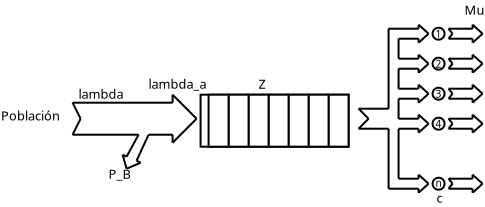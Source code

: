<?xml version="1.0" encoding="UTF-8"?>
<dia:diagram xmlns:dia="http://www.lysator.liu.se/~alla/dia/">
  <dia:layer name="Background" visible="true" active="true">
    <dia:object type="Geometric - Octogon" version="1" id="O0">
      <dia:attribute name="obj_pos">
        <dia:point val="2,-20"/>
      </dia:attribute>
      <dia:attribute name="obj_bb">
        <dia:rectangle val="1.95,-20.05;6.05,-15.95"/>
      </dia:attribute>
      <dia:attribute name="meta">
        <dia:composite type="dict"/>
      </dia:attribute>
      <dia:attribute name="elem_corner">
        <dia:point val="2,-20"/>
      </dia:attribute>
      <dia:attribute name="elem_width">
        <dia:real val="4"/>
      </dia:attribute>
      <dia:attribute name="elem_height">
        <dia:real val="4"/>
      </dia:attribute>
      <dia:attribute name="line_width">
        <dia:real val="0.1"/>
      </dia:attribute>
      <dia:attribute name="line_colour">
        <dia:color val="#000000"/>
      </dia:attribute>
      <dia:attribute name="fill_colour">
        <dia:color val="#ffffff"/>
      </dia:attribute>
      <dia:attribute name="show_background">
        <dia:boolean val="true"/>
      </dia:attribute>
      <dia:attribute name="line_style">
        <dia:enum val="0"/>
        <dia:real val="1"/>
      </dia:attribute>
      <dia:attribute name="flip_horizontal">
        <dia:boolean val="false"/>
      </dia:attribute>
      <dia:attribute name="flip_vertical">
        <dia:boolean val="false"/>
      </dia:attribute>
      <dia:attribute name="subscale">
        <dia:real val="1"/>
      </dia:attribute>
    </dia:object>
    <dia:object type="Standard - Text" version="1" id="O1">
      <dia:attribute name="obj_pos">
        <dia:point val="4.095,-17.905"/>
      </dia:attribute>
      <dia:attribute name="obj_bb">
        <dia:rectangle val="2.565,-18.5;5.625,-17.755"/>
      </dia:attribute>
      <dia:attribute name="text">
        <dia:composite type="text">
          <dia:attribute name="string">
            <dia:string>#Población#</dia:string>
          </dia:attribute>
          <dia:attribute name="font">
            <dia:font family="sans" style="0" name="Helvetica"/>
          </dia:attribute>
          <dia:attribute name="height">
            <dia:real val="0.8"/>
          </dia:attribute>
          <dia:attribute name="pos">
            <dia:point val="4.095,-17.905"/>
          </dia:attribute>
          <dia:attribute name="color">
            <dia:color val="#000000"/>
          </dia:attribute>
          <dia:attribute name="alignment">
            <dia:enum val="1"/>
          </dia:attribute>
        </dia:composite>
      </dia:attribute>
      <dia:attribute name="valign">
        <dia:enum val="3"/>
      </dia:attribute>
      <dia:connections>
        <dia:connection handle="0" to="O0" connection="15"/>
      </dia:connections>
    </dia:object>
    <dia:object type="Standard - Box" version="0" id="O2">
      <dia:attribute name="obj_pos">
        <dia:point val="12.6,-19.2"/>
      </dia:attribute>
      <dia:attribute name="obj_bb">
        <dia:rectangle val="12.55,-19.25;20.05,-16.55"/>
      </dia:attribute>
      <dia:attribute name="elem_corner">
        <dia:point val="12.6,-19.2"/>
      </dia:attribute>
      <dia:attribute name="elem_width">
        <dia:real val="7.4"/>
      </dia:attribute>
      <dia:attribute name="elem_height">
        <dia:real val="2.6"/>
      </dia:attribute>
      <dia:attribute name="show_background">
        <dia:boolean val="true"/>
      </dia:attribute>
    </dia:object>
    <dia:object type="Standard - Box" version="0" id="O3">
      <dia:attribute name="obj_pos">
        <dia:point val="19,-19.2"/>
      </dia:attribute>
      <dia:attribute name="obj_bb">
        <dia:rectangle val="18.95,-19.25;20.05,-16.55"/>
      </dia:attribute>
      <dia:attribute name="elem_corner">
        <dia:point val="19,-19.2"/>
      </dia:attribute>
      <dia:attribute name="elem_width">
        <dia:real val="1"/>
      </dia:attribute>
      <dia:attribute name="elem_height">
        <dia:real val="2.6"/>
      </dia:attribute>
      <dia:attribute name="show_background">
        <dia:boolean val="true"/>
      </dia:attribute>
    </dia:object>
    <dia:object type="Standard - Box" version="0" id="O4">
      <dia:attribute name="obj_pos">
        <dia:point val="18,-19.2"/>
      </dia:attribute>
      <dia:attribute name="obj_bb">
        <dia:rectangle val="17.95,-19.25;19.05,-16.55"/>
      </dia:attribute>
      <dia:attribute name="elem_corner">
        <dia:point val="18,-19.2"/>
      </dia:attribute>
      <dia:attribute name="elem_width">
        <dia:real val="1"/>
      </dia:attribute>
      <dia:attribute name="elem_height">
        <dia:real val="2.6"/>
      </dia:attribute>
      <dia:attribute name="show_background">
        <dia:boolean val="true"/>
      </dia:attribute>
    </dia:object>
    <dia:object type="Standard - Box" version="0" id="O5">
      <dia:attribute name="obj_pos">
        <dia:point val="17,-19.2"/>
      </dia:attribute>
      <dia:attribute name="obj_bb">
        <dia:rectangle val="16.95,-19.25;18.05,-16.55"/>
      </dia:attribute>
      <dia:attribute name="elem_corner">
        <dia:point val="17,-19.2"/>
      </dia:attribute>
      <dia:attribute name="elem_width">
        <dia:real val="1"/>
      </dia:attribute>
      <dia:attribute name="elem_height">
        <dia:real val="2.6"/>
      </dia:attribute>
      <dia:attribute name="show_background">
        <dia:boolean val="true"/>
      </dia:attribute>
    </dia:object>
    <dia:object type="Standard - Box" version="0" id="O6">
      <dia:attribute name="obj_pos">
        <dia:point val="16,-19.2"/>
      </dia:attribute>
      <dia:attribute name="obj_bb">
        <dia:rectangle val="15.95,-19.25;17.05,-16.55"/>
      </dia:attribute>
      <dia:attribute name="elem_corner">
        <dia:point val="16,-19.2"/>
      </dia:attribute>
      <dia:attribute name="elem_width">
        <dia:real val="1"/>
      </dia:attribute>
      <dia:attribute name="elem_height">
        <dia:real val="2.6"/>
      </dia:attribute>
      <dia:attribute name="show_background">
        <dia:boolean val="true"/>
      </dia:attribute>
    </dia:object>
    <dia:object type="Standard - Box" version="0" id="O7">
      <dia:attribute name="obj_pos">
        <dia:point val="15,-19.2"/>
      </dia:attribute>
      <dia:attribute name="obj_bb">
        <dia:rectangle val="14.95,-19.25;16.05,-16.55"/>
      </dia:attribute>
      <dia:attribute name="elem_corner">
        <dia:point val="15,-19.2"/>
      </dia:attribute>
      <dia:attribute name="elem_width">
        <dia:real val="1"/>
      </dia:attribute>
      <dia:attribute name="elem_height">
        <dia:real val="2.6"/>
      </dia:attribute>
      <dia:attribute name="show_background">
        <dia:boolean val="true"/>
      </dia:attribute>
    </dia:object>
    <dia:object type="Standard - Box" version="0" id="O8">
      <dia:attribute name="obj_pos">
        <dia:point val="14,-19.2"/>
      </dia:attribute>
      <dia:attribute name="obj_bb">
        <dia:rectangle val="13.95,-19.25;15.05,-16.55"/>
      </dia:attribute>
      <dia:attribute name="elem_corner">
        <dia:point val="14,-19.2"/>
      </dia:attribute>
      <dia:attribute name="elem_width">
        <dia:real val="1"/>
      </dia:attribute>
      <dia:attribute name="elem_height">
        <dia:real val="2.6"/>
      </dia:attribute>
      <dia:attribute name="show_background">
        <dia:boolean val="true"/>
      </dia:attribute>
    </dia:object>
    <dia:object type="Standard - Box" version="0" id="O9">
      <dia:attribute name="obj_pos">
        <dia:point val="13,-19.2"/>
      </dia:attribute>
      <dia:attribute name="obj_bb">
        <dia:rectangle val="12.95,-19.25;14.05,-16.55"/>
      </dia:attribute>
      <dia:attribute name="elem_corner">
        <dia:point val="13,-19.2"/>
      </dia:attribute>
      <dia:attribute name="elem_width">
        <dia:real val="1"/>
      </dia:attribute>
      <dia:attribute name="elem_height">
        <dia:real val="2.6"/>
      </dia:attribute>
      <dia:attribute name="show_background">
        <dia:boolean val="true"/>
      </dia:attribute>
    </dia:object>
    <dia:object type="Standard - Line" version="0" id="O10">
      <dia:attribute name="obj_pos">
        <dia:point val="6.2,-18.8"/>
      </dia:attribute>
      <dia:attribute name="obj_bb">
        <dia:rectangle val="6.15,-18.85;11.25,-18.75"/>
      </dia:attribute>
      <dia:attribute name="conn_endpoints">
        <dia:point val="6.2,-18.8"/>
        <dia:point val="11.2,-18.8"/>
      </dia:attribute>
      <dia:attribute name="numcp">
        <dia:int val="1"/>
      </dia:attribute>
    </dia:object>
    <dia:object type="Standard - Line" version="0" id="O11">
      <dia:attribute name="obj_pos">
        <dia:point val="11.2,-18.8"/>
      </dia:attribute>
      <dia:attribute name="obj_bb">
        <dia:rectangle val="11.15,-19.25;11.25,-18.75"/>
      </dia:attribute>
      <dia:attribute name="conn_endpoints">
        <dia:point val="11.2,-18.8"/>
        <dia:point val="11.2,-19.2"/>
      </dia:attribute>
      <dia:attribute name="numcp">
        <dia:int val="1"/>
      </dia:attribute>
    </dia:object>
    <dia:object type="Standard - Line" version="0" id="O12">
      <dia:attribute name="obj_pos">
        <dia:point val="11.2,-19.2"/>
      </dia:attribute>
      <dia:attribute name="obj_bb">
        <dia:rectangle val="11.129,-19.271;12.471,-17.929"/>
      </dia:attribute>
      <dia:attribute name="conn_endpoints">
        <dia:point val="11.2,-19.2"/>
        <dia:point val="12.4,-18"/>
      </dia:attribute>
      <dia:attribute name="numcp">
        <dia:int val="1"/>
      </dia:attribute>
    </dia:object>
    <dia:object type="Standard - Line" version="0" id="O13">
      <dia:attribute name="obj_pos">
        <dia:point val="9.5,-17.2"/>
      </dia:attribute>
      <dia:attribute name="obj_bb">
        <dia:rectangle val="6.15,-17.25;9.55,-17.15"/>
      </dia:attribute>
      <dia:attribute name="conn_endpoints">
        <dia:point val="9.5,-17.2"/>
        <dia:point val="6.2,-17.2"/>
      </dia:attribute>
      <dia:attribute name="numcp">
        <dia:int val="1"/>
      </dia:attribute>
    </dia:object>
    <dia:object type="Standard - Line" version="0" id="O14">
      <dia:attribute name="obj_pos">
        <dia:point val="10,-17.2"/>
      </dia:attribute>
      <dia:attribute name="obj_bb">
        <dia:rectangle val="9.95,-17.25;11.25,-17.15"/>
      </dia:attribute>
      <dia:attribute name="conn_endpoints">
        <dia:point val="10,-17.2"/>
        <dia:point val="11.2,-17.2"/>
      </dia:attribute>
      <dia:attribute name="numcp">
        <dia:int val="1"/>
      </dia:attribute>
    </dia:object>
    <dia:object type="Standard - Line" version="0" id="O15">
      <dia:attribute name="obj_pos">
        <dia:point val="11.2,-17.2"/>
      </dia:attribute>
      <dia:attribute name="obj_bb">
        <dia:rectangle val="11.15,-17.25;11.25,-16.75"/>
      </dia:attribute>
      <dia:attribute name="conn_endpoints">
        <dia:point val="11.2,-17.2"/>
        <dia:point val="11.2,-16.8"/>
      </dia:attribute>
      <dia:attribute name="numcp">
        <dia:int val="1"/>
      </dia:attribute>
    </dia:object>
    <dia:object type="Standard - Line" version="0" id="O16">
      <dia:attribute name="obj_pos">
        <dia:point val="11.2,-16.8"/>
      </dia:attribute>
      <dia:attribute name="obj_bb">
        <dia:rectangle val="11.129,-18.071;12.471,-16.729"/>
      </dia:attribute>
      <dia:attribute name="conn_endpoints">
        <dia:point val="11.2,-16.8"/>
        <dia:point val="12.4,-18"/>
      </dia:attribute>
      <dia:attribute name="numcp">
        <dia:int val="1"/>
      </dia:attribute>
    </dia:object>
    <dia:object type="Standard - Line" version="0" id="O17">
      <dia:attribute name="obj_pos">
        <dia:point val="6.2,-18.8"/>
      </dia:attribute>
      <dia:attribute name="obj_bb">
        <dia:rectangle val="6.133,-18.867;6.667,-17.933"/>
      </dia:attribute>
      <dia:attribute name="conn_endpoints">
        <dia:point val="6.2,-18.8"/>
        <dia:point val="6.6,-18"/>
      </dia:attribute>
      <dia:attribute name="numcp">
        <dia:int val="1"/>
      </dia:attribute>
    </dia:object>
    <dia:object type="Standard - Line" version="0" id="O18">
      <dia:attribute name="obj_pos">
        <dia:point val="6.6,-18"/>
      </dia:attribute>
      <dia:attribute name="obj_bb">
        <dia:rectangle val="6.133,-18.067;6.667,-17.133"/>
      </dia:attribute>
      <dia:attribute name="conn_endpoints">
        <dia:point val="6.6,-18"/>
        <dia:point val="6.2,-17.2"/>
      </dia:attribute>
      <dia:attribute name="numcp">
        <dia:int val="1"/>
      </dia:attribute>
    </dia:object>
    <dia:object type="Standard - Line" version="0" id="O19">
      <dia:attribute name="obj_pos">
        <dia:point val="9.5,-17.2"/>
      </dia:attribute>
      <dia:attribute name="obj_bb">
        <dia:rectangle val="8.832,-17.268;9.568,-16.032"/>
      </dia:attribute>
      <dia:attribute name="conn_endpoints">
        <dia:point val="9.5,-17.2"/>
        <dia:point val="8.9,-16.1"/>
      </dia:attribute>
      <dia:attribute name="numcp">
        <dia:int val="1"/>
      </dia:attribute>
    </dia:object>
    <dia:object type="Standard - Line" version="0" id="O20">
      <dia:attribute name="obj_pos">
        <dia:point val="10,-17.2"/>
      </dia:attribute>
      <dia:attribute name="obj_bb">
        <dia:rectangle val="9.334,-17.266;10.066,-15.834"/>
      </dia:attribute>
      <dia:attribute name="conn_endpoints">
        <dia:point val="10,-17.2"/>
        <dia:point val="9.4,-15.9"/>
      </dia:attribute>
      <dia:attribute name="numcp">
        <dia:int val="1"/>
      </dia:attribute>
    </dia:object>
    <dia:object type="Standard - Line" version="0" id="O21">
      <dia:attribute name="obj_pos">
        <dia:point val="8.9,-16.1"/>
      </dia:attribute>
      <dia:attribute name="obj_bb">
        <dia:rectangle val="8.633,-16.267;8.967,-16.033"/>
      </dia:attribute>
      <dia:attribute name="conn_endpoints">
        <dia:point val="8.9,-16.1"/>
        <dia:point val="8.7,-16.2"/>
      </dia:attribute>
      <dia:attribute name="numcp">
        <dia:int val="1"/>
      </dia:attribute>
    </dia:object>
    <dia:object type="Standard - Line" version="0" id="O22">
      <dia:attribute name="obj_pos">
        <dia:point val="9.6,-15.8"/>
      </dia:attribute>
      <dia:attribute name="obj_bb">
        <dia:rectangle val="9.333,-15.967;9.667,-15.733"/>
      </dia:attribute>
      <dia:attribute name="conn_endpoints">
        <dia:point val="9.6,-15.8"/>
        <dia:point val="9.4,-15.9"/>
      </dia:attribute>
      <dia:attribute name="numcp">
        <dia:int val="1"/>
      </dia:attribute>
    </dia:object>
    <dia:object type="Standard - Line" version="0" id="O23">
      <dia:attribute name="obj_pos">
        <dia:point val="8.7,-16.2"/>
      </dia:attribute>
      <dia:attribute name="obj_bb">
        <dia:rectangle val="8.638,-16.262;8.962,-15.438"/>
      </dia:attribute>
      <dia:attribute name="conn_endpoints">
        <dia:point val="8.7,-16.2"/>
        <dia:point val="8.9,-15.5"/>
      </dia:attribute>
      <dia:attribute name="numcp">
        <dia:int val="1"/>
      </dia:attribute>
    </dia:object>
    <dia:object type="Standard - Line" version="0" id="O24">
      <dia:attribute name="obj_pos">
        <dia:point val="8.9,-15.5"/>
      </dia:attribute>
      <dia:attribute name="obj_bb">
        <dia:rectangle val="8.834,-15.866;9.666,-15.434"/>
      </dia:attribute>
      <dia:attribute name="conn_endpoints">
        <dia:point val="8.9,-15.5"/>
        <dia:point val="9.6,-15.8"/>
      </dia:attribute>
      <dia:attribute name="numcp">
        <dia:int val="1"/>
      </dia:attribute>
    </dia:object>
    <dia:object type="Standard - Text" version="1" id="O25">
      <dia:attribute name="obj_pos">
        <dia:point val="6.5,-19"/>
      </dia:attribute>
      <dia:attribute name="obj_bb">
        <dia:rectangle val="6.5,-19.595;8.9,-18.85"/>
      </dia:attribute>
      <dia:attribute name="text">
        <dia:composite type="text">
          <dia:attribute name="string">
            <dia:string>#lambda#</dia:string>
          </dia:attribute>
          <dia:attribute name="font">
            <dia:font family="sans" style="0" name="Helvetica"/>
          </dia:attribute>
          <dia:attribute name="height">
            <dia:real val="0.8"/>
          </dia:attribute>
          <dia:attribute name="pos">
            <dia:point val="6.5,-19"/>
          </dia:attribute>
          <dia:attribute name="color">
            <dia:color val="#000000"/>
          </dia:attribute>
          <dia:attribute name="alignment">
            <dia:enum val="0"/>
          </dia:attribute>
        </dia:composite>
      </dia:attribute>
      <dia:attribute name="valign">
        <dia:enum val="3"/>
      </dia:attribute>
    </dia:object>
    <dia:object type="Standard - Text" version="1" id="O26">
      <dia:attribute name="obj_pos">
        <dia:point val="10,-19.5"/>
      </dia:attribute>
      <dia:attribute name="obj_bb">
        <dia:rectangle val="10,-20.095;13.113,-19.35"/>
      </dia:attribute>
      <dia:attribute name="text">
        <dia:composite type="text">
          <dia:attribute name="string">
            <dia:string>#lambda_a#</dia:string>
          </dia:attribute>
          <dia:attribute name="font">
            <dia:font family="sans" style="0" name="Helvetica"/>
          </dia:attribute>
          <dia:attribute name="height">
            <dia:real val="0.8"/>
          </dia:attribute>
          <dia:attribute name="pos">
            <dia:point val="10,-19.5"/>
          </dia:attribute>
          <dia:attribute name="color">
            <dia:color val="#000000"/>
          </dia:attribute>
          <dia:attribute name="alignment">
            <dia:enum val="0"/>
          </dia:attribute>
        </dia:composite>
      </dia:attribute>
      <dia:attribute name="valign">
        <dia:enum val="3"/>
      </dia:attribute>
    </dia:object>
    <dia:object type="Standard - Text" version="1" id="O27">
      <dia:attribute name="obj_pos">
        <dia:point val="15.5,-19.5"/>
      </dia:attribute>
      <dia:attribute name="obj_bb">
        <dia:rectangle val="15.5,-20.095;15.938,-18.55"/>
      </dia:attribute>
      <dia:attribute name="text">
        <dia:composite type="text">
          <dia:attribute name="string">
            <dia:string>#Z
#</dia:string>
          </dia:attribute>
          <dia:attribute name="font">
            <dia:font family="sans" style="0" name="Helvetica"/>
          </dia:attribute>
          <dia:attribute name="height">
            <dia:real val="0.8"/>
          </dia:attribute>
          <dia:attribute name="pos">
            <dia:point val="15.5,-19.5"/>
          </dia:attribute>
          <dia:attribute name="color">
            <dia:color val="#000000"/>
          </dia:attribute>
          <dia:attribute name="alignment">
            <dia:enum val="0"/>
          </dia:attribute>
        </dia:composite>
      </dia:attribute>
      <dia:attribute name="valign">
        <dia:enum val="3"/>
      </dia:attribute>
    </dia:object>
    <dia:object type="Standard - Line" version="0" id="O28">
      <dia:attribute name="obj_pos">
        <dia:point val="20.5,-18.5"/>
      </dia:attribute>
      <dia:attribute name="obj_bb">
        <dia:rectangle val="20.45,-18.55;22.05,-18.45"/>
      </dia:attribute>
      <dia:attribute name="conn_endpoints">
        <dia:point val="20.5,-18.5"/>
        <dia:point val="22,-18.5"/>
      </dia:attribute>
      <dia:attribute name="numcp">
        <dia:int val="1"/>
      </dia:attribute>
    </dia:object>
    <dia:object type="Standard - Line" version="0" id="O29">
      <dia:attribute name="obj_pos">
        <dia:point val="20.5,-17.5"/>
      </dia:attribute>
      <dia:attribute name="obj_bb">
        <dia:rectangle val="20.45,-17.55;22.05,-17.45"/>
      </dia:attribute>
      <dia:attribute name="conn_endpoints">
        <dia:point val="20.5,-17.5"/>
        <dia:point val="22,-17.5"/>
      </dia:attribute>
      <dia:attribute name="numcp">
        <dia:int val="1"/>
      </dia:attribute>
    </dia:object>
    <dia:object type="Standard - Line" version="0" id="O30">
      <dia:attribute name="obj_pos">
        <dia:point val="22,-18.5"/>
      </dia:attribute>
      <dia:attribute name="obj_bb">
        <dia:rectangle val="21.95,-22.55;22.05,-18.45"/>
      </dia:attribute>
      <dia:attribute name="conn_endpoints">
        <dia:point val="22,-18.5"/>
        <dia:point val="22,-22.5"/>
      </dia:attribute>
      <dia:attribute name="numcp">
        <dia:int val="1"/>
      </dia:attribute>
    </dia:object>
    <dia:object type="Standard - Line" version="0" id="O31">
      <dia:attribute name="obj_pos">
        <dia:point val="22,-22.5"/>
      </dia:attribute>
      <dia:attribute name="obj_bb">
        <dia:rectangle val="21.95,-22.55;23.55,-22.45"/>
      </dia:attribute>
      <dia:attribute name="conn_endpoints">
        <dia:point val="22,-22.5"/>
        <dia:point val="23.5,-22.5"/>
      </dia:attribute>
      <dia:attribute name="numcp">
        <dia:int val="1"/>
      </dia:attribute>
    </dia:object>
    <dia:object type="Standard - Line" version="0" id="O32">
      <dia:attribute name="obj_pos">
        <dia:point val="22.5,-22"/>
      </dia:attribute>
      <dia:attribute name="obj_bb">
        <dia:rectangle val="22.45,-22.05;23.55,-21.95"/>
      </dia:attribute>
      <dia:attribute name="conn_endpoints">
        <dia:point val="22.5,-22"/>
        <dia:point val="23.5,-22"/>
      </dia:attribute>
      <dia:attribute name="numcp">
        <dia:int val="1"/>
      </dia:attribute>
    </dia:object>
    <dia:object type="Standard - Line" version="0" id="O33">
      <dia:attribute name="obj_pos">
        <dia:point val="22.5,-21"/>
      </dia:attribute>
      <dia:attribute name="obj_bb">
        <dia:rectangle val="22.45,-21.05;23.55,-20.95"/>
      </dia:attribute>
      <dia:attribute name="conn_endpoints">
        <dia:point val="22.5,-21"/>
        <dia:point val="23.5,-21"/>
      </dia:attribute>
      <dia:attribute name="numcp">
        <dia:int val="1"/>
      </dia:attribute>
    </dia:object>
    <dia:object type="Standard - Line" version="0" id="O34">
      <dia:attribute name="obj_pos">
        <dia:point val="22.5,-20.5"/>
      </dia:attribute>
      <dia:attribute name="obj_bb">
        <dia:rectangle val="22.45,-20.55;23.55,-20.45"/>
      </dia:attribute>
      <dia:attribute name="conn_endpoints">
        <dia:point val="22.5,-20.5"/>
        <dia:point val="23.5,-20.5"/>
      </dia:attribute>
      <dia:attribute name="numcp">
        <dia:int val="1"/>
      </dia:attribute>
    </dia:object>
    <dia:object type="Standard - Line" version="0" id="O35">
      <dia:attribute name="obj_pos">
        <dia:point val="22.5,-19.5"/>
      </dia:attribute>
      <dia:attribute name="obj_bb">
        <dia:rectangle val="22.45,-19.55;23.55,-19.45"/>
      </dia:attribute>
      <dia:attribute name="conn_endpoints">
        <dia:point val="22.5,-19.5"/>
        <dia:point val="23.5,-19.5"/>
      </dia:attribute>
      <dia:attribute name="numcp">
        <dia:int val="1"/>
      </dia:attribute>
    </dia:object>
    <dia:object type="Standard - Line" version="0" id="O36">
      <dia:attribute name="obj_pos">
        <dia:point val="22.5,-19"/>
      </dia:attribute>
      <dia:attribute name="obj_bb">
        <dia:rectangle val="22.45,-19.05;23.55,-18.95"/>
      </dia:attribute>
      <dia:attribute name="conn_endpoints">
        <dia:point val="22.5,-19"/>
        <dia:point val="23.5,-19"/>
      </dia:attribute>
      <dia:attribute name="numcp">
        <dia:int val="1"/>
      </dia:attribute>
    </dia:object>
    <dia:object type="Standard - Line" version="0" id="O37">
      <dia:attribute name="obj_pos">
        <dia:point val="22.5,-18"/>
      </dia:attribute>
      <dia:attribute name="obj_bb">
        <dia:rectangle val="22.45,-18.05;23.55,-17.95"/>
      </dia:attribute>
      <dia:attribute name="conn_endpoints">
        <dia:point val="22.5,-18"/>
        <dia:point val="23.5,-18"/>
      </dia:attribute>
      <dia:attribute name="numcp">
        <dia:int val="1"/>
      </dia:attribute>
    </dia:object>
    <dia:object type="Standard - Line" version="0" id="O38">
      <dia:attribute name="obj_pos">
        <dia:point val="22.5,-17.5"/>
      </dia:attribute>
      <dia:attribute name="obj_bb">
        <dia:rectangle val="22.45,-17.55;23.55,-17.45"/>
      </dia:attribute>
      <dia:attribute name="conn_endpoints">
        <dia:point val="22.5,-17.5"/>
        <dia:point val="23.5,-17.5"/>
      </dia:attribute>
      <dia:attribute name="numcp">
        <dia:int val="1"/>
      </dia:attribute>
    </dia:object>
    <dia:object type="Standard - Line" version="0" id="O39">
      <dia:attribute name="obj_pos">
        <dia:point val="22,-17.5"/>
      </dia:attribute>
      <dia:attribute name="obj_bb">
        <dia:rectangle val="21.95,-17.55;22.05,-14.45"/>
      </dia:attribute>
      <dia:attribute name="conn_endpoints">
        <dia:point val="22,-17.5"/>
        <dia:point val="22,-14.5"/>
      </dia:attribute>
      <dia:attribute name="numcp">
        <dia:int val="1"/>
      </dia:attribute>
    </dia:object>
    <dia:object type="Standard - Line" version="0" id="O40">
      <dia:attribute name="obj_pos">
        <dia:point val="22,-14.5"/>
      </dia:attribute>
      <dia:attribute name="obj_bb">
        <dia:rectangle val="21.95,-14.55;23.55,-14.45"/>
      </dia:attribute>
      <dia:attribute name="conn_endpoints">
        <dia:point val="22,-14.5"/>
        <dia:point val="23.5,-14.5"/>
      </dia:attribute>
      <dia:attribute name="numcp">
        <dia:int val="1"/>
      </dia:attribute>
    </dia:object>
    <dia:object type="Standard - Line" version="0" id="O41">
      <dia:attribute name="obj_pos">
        <dia:point val="22.5,-15"/>
      </dia:attribute>
      <dia:attribute name="obj_bb">
        <dia:rectangle val="22.45,-15.05;23.55,-14.95"/>
      </dia:attribute>
      <dia:attribute name="conn_endpoints">
        <dia:point val="22.5,-15"/>
        <dia:point val="23.5,-15"/>
      </dia:attribute>
      <dia:attribute name="numcp">
        <dia:int val="1"/>
      </dia:attribute>
    </dia:object>
    <dia:object type="Standard - Line" version="0" id="O42">
      <dia:attribute name="obj_pos">
        <dia:point val="22.5,-15"/>
      </dia:attribute>
      <dia:attribute name="obj_bb">
        <dia:rectangle val="22.45,-17.55;22.55,-14.95"/>
      </dia:attribute>
      <dia:attribute name="conn_endpoints">
        <dia:point val="22.5,-15"/>
        <dia:point val="22.5,-17.5"/>
      </dia:attribute>
      <dia:attribute name="numcp">
        <dia:int val="1"/>
      </dia:attribute>
    </dia:object>
    <dia:object type="Standard - Line" version="0" id="O43">
      <dia:attribute name="obj_pos">
        <dia:point val="22.5,-18"/>
      </dia:attribute>
      <dia:attribute name="obj_bb">
        <dia:rectangle val="22.45,-19.05;22.55,-17.95"/>
      </dia:attribute>
      <dia:attribute name="conn_endpoints">
        <dia:point val="22.5,-18"/>
        <dia:point val="22.5,-19"/>
      </dia:attribute>
      <dia:attribute name="numcp">
        <dia:int val="1"/>
      </dia:attribute>
    </dia:object>
    <dia:object type="Standard - Line" version="0" id="O44">
      <dia:attribute name="obj_pos">
        <dia:point val="22.5,-19.5"/>
      </dia:attribute>
      <dia:attribute name="obj_bb">
        <dia:rectangle val="22.45,-20.55;22.55,-19.45"/>
      </dia:attribute>
      <dia:attribute name="conn_endpoints">
        <dia:point val="22.5,-19.5"/>
        <dia:point val="22.5,-20.5"/>
      </dia:attribute>
      <dia:attribute name="numcp">
        <dia:int val="1"/>
      </dia:attribute>
    </dia:object>
    <dia:object type="Standard - Line" version="0" id="O45">
      <dia:attribute name="obj_pos">
        <dia:point val="22.5,-21"/>
      </dia:attribute>
      <dia:attribute name="obj_bb">
        <dia:rectangle val="22.45,-22.05;22.55,-20.95"/>
      </dia:attribute>
      <dia:attribute name="conn_endpoints">
        <dia:point val="22.5,-21"/>
        <dia:point val="22.5,-22"/>
      </dia:attribute>
      <dia:attribute name="numcp">
        <dia:int val="1"/>
      </dia:attribute>
    </dia:object>
    <dia:object type="Standard - Line" version="0" id="O46">
      <dia:attribute name="obj_pos">
        <dia:point val="23.5,-22.5"/>
      </dia:attribute>
      <dia:attribute name="obj_bb">
        <dia:rectangle val="23.45,-22.75;23.55,-22.45"/>
      </dia:attribute>
      <dia:attribute name="conn_endpoints">
        <dia:point val="23.5,-22.5"/>
        <dia:point val="23.5,-22.7"/>
      </dia:attribute>
      <dia:attribute name="numcp">
        <dia:int val="1"/>
      </dia:attribute>
    </dia:object>
    <dia:object type="Standard - Line" version="0" id="O47">
      <dia:attribute name="obj_pos">
        <dia:point val="23.5,-22"/>
      </dia:attribute>
      <dia:attribute name="obj_bb">
        <dia:rectangle val="23.45,-22.05;23.55,-21.75"/>
      </dia:attribute>
      <dia:attribute name="conn_endpoints">
        <dia:point val="23.5,-22"/>
        <dia:point val="23.5,-21.8"/>
      </dia:attribute>
      <dia:attribute name="numcp">
        <dia:int val="1"/>
      </dia:attribute>
    </dia:object>
    <dia:object type="Standard - Line" version="0" id="O48">
      <dia:attribute name="obj_pos">
        <dia:point val="23.5,-21.8"/>
      </dia:attribute>
      <dia:attribute name="obj_bb">
        <dia:rectangle val="23.429,-22.321;24.071,-21.729"/>
      </dia:attribute>
      <dia:attribute name="conn_endpoints">
        <dia:point val="23.5,-21.8"/>
        <dia:point val="24,-22.25"/>
      </dia:attribute>
      <dia:attribute name="numcp">
        <dia:int val="1"/>
      </dia:attribute>
    </dia:object>
    <dia:object type="Standard - Line" version="0" id="O49">
      <dia:attribute name="obj_pos">
        <dia:point val="23.5,-22.7"/>
      </dia:attribute>
      <dia:attribute name="obj_bb">
        <dia:rectangle val="23.429,-22.771;24.071,-22.179"/>
      </dia:attribute>
      <dia:attribute name="conn_endpoints">
        <dia:point val="23.5,-22.7"/>
        <dia:point val="24,-22.25"/>
      </dia:attribute>
      <dia:attribute name="numcp">
        <dia:int val="1"/>
      </dia:attribute>
    </dia:object>
    <dia:object type="Standard - Line" version="0" id="O50">
      <dia:attribute name="obj_pos">
        <dia:point val="23.5,-21"/>
      </dia:attribute>
      <dia:attribute name="obj_bb">
        <dia:rectangle val="23.45,-21.25;23.55,-20.95"/>
      </dia:attribute>
      <dia:attribute name="conn_endpoints">
        <dia:point val="23.5,-21"/>
        <dia:point val="23.5,-21.2"/>
      </dia:attribute>
      <dia:attribute name="numcp">
        <dia:int val="1"/>
      </dia:attribute>
    </dia:object>
    <dia:object type="Standard - Line" version="0" id="O51">
      <dia:attribute name="obj_pos">
        <dia:point val="23.5,-20.5"/>
      </dia:attribute>
      <dia:attribute name="obj_bb">
        <dia:rectangle val="23.45,-20.55;23.55,-20.25"/>
      </dia:attribute>
      <dia:attribute name="conn_endpoints">
        <dia:point val="23.5,-20.5"/>
        <dia:point val="23.5,-20.3"/>
      </dia:attribute>
      <dia:attribute name="numcp">
        <dia:int val="1"/>
      </dia:attribute>
    </dia:object>
    <dia:object type="Standard - Line" version="0" id="O52">
      <dia:attribute name="obj_pos">
        <dia:point val="23.5,-20.3"/>
      </dia:attribute>
      <dia:attribute name="obj_bb">
        <dia:rectangle val="23.429,-20.821;24.071,-20.229"/>
      </dia:attribute>
      <dia:attribute name="conn_endpoints">
        <dia:point val="23.5,-20.3"/>
        <dia:point val="24,-20.75"/>
      </dia:attribute>
      <dia:attribute name="numcp">
        <dia:int val="1"/>
      </dia:attribute>
    </dia:object>
    <dia:object type="Standard - Line" version="0" id="O53">
      <dia:attribute name="obj_pos">
        <dia:point val="23.5,-21.2"/>
      </dia:attribute>
      <dia:attribute name="obj_bb">
        <dia:rectangle val="23.429,-21.271;24.071,-20.679"/>
      </dia:attribute>
      <dia:attribute name="conn_endpoints">
        <dia:point val="23.5,-21.2"/>
        <dia:point val="24,-20.75"/>
      </dia:attribute>
      <dia:attribute name="numcp">
        <dia:int val="1"/>
      </dia:attribute>
    </dia:object>
    <dia:object type="Standard - Line" version="0" id="O54">
      <dia:attribute name="obj_pos">
        <dia:point val="23.5,-19.5"/>
      </dia:attribute>
      <dia:attribute name="obj_bb">
        <dia:rectangle val="23.45,-19.75;23.55,-19.45"/>
      </dia:attribute>
      <dia:attribute name="conn_endpoints">
        <dia:point val="23.5,-19.5"/>
        <dia:point val="23.5,-19.7"/>
      </dia:attribute>
      <dia:attribute name="numcp">
        <dia:int val="1"/>
      </dia:attribute>
    </dia:object>
    <dia:object type="Standard - Line" version="0" id="O55">
      <dia:attribute name="obj_pos">
        <dia:point val="23.5,-19"/>
      </dia:attribute>
      <dia:attribute name="obj_bb">
        <dia:rectangle val="23.45,-19.05;23.55,-18.75"/>
      </dia:attribute>
      <dia:attribute name="conn_endpoints">
        <dia:point val="23.5,-19"/>
        <dia:point val="23.5,-18.8"/>
      </dia:attribute>
      <dia:attribute name="numcp">
        <dia:int val="1"/>
      </dia:attribute>
    </dia:object>
    <dia:object type="Standard - Line" version="0" id="O56">
      <dia:attribute name="obj_pos">
        <dia:point val="23.5,-18.8"/>
      </dia:attribute>
      <dia:attribute name="obj_bb">
        <dia:rectangle val="23.429,-19.321;24.071,-18.729"/>
      </dia:attribute>
      <dia:attribute name="conn_endpoints">
        <dia:point val="23.5,-18.8"/>
        <dia:point val="24,-19.25"/>
      </dia:attribute>
      <dia:attribute name="numcp">
        <dia:int val="1"/>
      </dia:attribute>
    </dia:object>
    <dia:object type="Standard - Line" version="0" id="O57">
      <dia:attribute name="obj_pos">
        <dia:point val="23.5,-19.7"/>
      </dia:attribute>
      <dia:attribute name="obj_bb">
        <dia:rectangle val="23.429,-19.771;24.071,-19.179"/>
      </dia:attribute>
      <dia:attribute name="conn_endpoints">
        <dia:point val="23.5,-19.7"/>
        <dia:point val="24,-19.25"/>
      </dia:attribute>
      <dia:attribute name="numcp">
        <dia:int val="1"/>
      </dia:attribute>
    </dia:object>
    <dia:object type="Standard - Line" version="0" id="O58">
      <dia:attribute name="obj_pos">
        <dia:point val="23.5,-18"/>
      </dia:attribute>
      <dia:attribute name="obj_bb">
        <dia:rectangle val="23.45,-18.25;23.55,-17.95"/>
      </dia:attribute>
      <dia:attribute name="conn_endpoints">
        <dia:point val="23.5,-18"/>
        <dia:point val="23.5,-18.2"/>
      </dia:attribute>
      <dia:attribute name="numcp">
        <dia:int val="1"/>
      </dia:attribute>
    </dia:object>
    <dia:object type="Standard - Line" version="0" id="O59">
      <dia:attribute name="obj_pos">
        <dia:point val="23.5,-17.5"/>
      </dia:attribute>
      <dia:attribute name="obj_bb">
        <dia:rectangle val="23.45,-17.55;23.55,-17.25"/>
      </dia:attribute>
      <dia:attribute name="conn_endpoints">
        <dia:point val="23.5,-17.5"/>
        <dia:point val="23.5,-17.3"/>
      </dia:attribute>
      <dia:attribute name="numcp">
        <dia:int val="1"/>
      </dia:attribute>
    </dia:object>
    <dia:object type="Standard - Line" version="0" id="O60">
      <dia:attribute name="obj_pos">
        <dia:point val="23.5,-17.3"/>
      </dia:attribute>
      <dia:attribute name="obj_bb">
        <dia:rectangle val="23.429,-17.821;24.071,-17.229"/>
      </dia:attribute>
      <dia:attribute name="conn_endpoints">
        <dia:point val="23.5,-17.3"/>
        <dia:point val="24,-17.75"/>
      </dia:attribute>
      <dia:attribute name="numcp">
        <dia:int val="1"/>
      </dia:attribute>
    </dia:object>
    <dia:object type="Standard - Line" version="0" id="O61">
      <dia:attribute name="obj_pos">
        <dia:point val="23.5,-18.2"/>
      </dia:attribute>
      <dia:attribute name="obj_bb">
        <dia:rectangle val="23.429,-18.271;24.071,-17.679"/>
      </dia:attribute>
      <dia:attribute name="conn_endpoints">
        <dia:point val="23.5,-18.2"/>
        <dia:point val="24,-17.75"/>
      </dia:attribute>
      <dia:attribute name="numcp">
        <dia:int val="1"/>
      </dia:attribute>
    </dia:object>
    <dia:object type="Standard - Line" version="0" id="O62">
      <dia:attribute name="obj_pos">
        <dia:point val="23.5,-15"/>
      </dia:attribute>
      <dia:attribute name="obj_bb">
        <dia:rectangle val="23.45,-15.25;23.55,-14.95"/>
      </dia:attribute>
      <dia:attribute name="conn_endpoints">
        <dia:point val="23.5,-15"/>
        <dia:point val="23.5,-15.2"/>
      </dia:attribute>
      <dia:attribute name="numcp">
        <dia:int val="1"/>
      </dia:attribute>
    </dia:object>
    <dia:object type="Standard - Line" version="0" id="O63">
      <dia:attribute name="obj_pos">
        <dia:point val="23.5,-14.5"/>
      </dia:attribute>
      <dia:attribute name="obj_bb">
        <dia:rectangle val="23.45,-14.55;23.55,-14.25"/>
      </dia:attribute>
      <dia:attribute name="conn_endpoints">
        <dia:point val="23.5,-14.5"/>
        <dia:point val="23.5,-14.3"/>
      </dia:attribute>
      <dia:attribute name="numcp">
        <dia:int val="1"/>
      </dia:attribute>
    </dia:object>
    <dia:object type="Standard - Line" version="0" id="O64">
      <dia:attribute name="obj_pos">
        <dia:point val="23.5,-14.3"/>
      </dia:attribute>
      <dia:attribute name="obj_bb">
        <dia:rectangle val="23.429,-14.821;24.071,-14.229"/>
      </dia:attribute>
      <dia:attribute name="conn_endpoints">
        <dia:point val="23.5,-14.3"/>
        <dia:point val="24,-14.75"/>
      </dia:attribute>
      <dia:attribute name="numcp">
        <dia:int val="1"/>
      </dia:attribute>
    </dia:object>
    <dia:object type="Standard - Line" version="0" id="O65">
      <dia:attribute name="obj_pos">
        <dia:point val="23.5,-15.2"/>
      </dia:attribute>
      <dia:attribute name="obj_bb">
        <dia:rectangle val="23.429,-15.271;24.071,-14.679"/>
      </dia:attribute>
      <dia:attribute name="conn_endpoints">
        <dia:point val="23.5,-15.2"/>
        <dia:point val="24,-14.75"/>
      </dia:attribute>
      <dia:attribute name="numcp">
        <dia:int val="1"/>
      </dia:attribute>
    </dia:object>
    <dia:object type="Standard - Line" version="0" id="O66">
      <dia:attribute name="obj_pos">
        <dia:point val="20.5,-17.5"/>
      </dia:attribute>
      <dia:attribute name="obj_bb">
        <dia:rectangle val="20.429,-18.071;21.071,-17.429"/>
      </dia:attribute>
      <dia:attribute name="conn_endpoints">
        <dia:point val="20.5,-17.5"/>
        <dia:point val="21,-18"/>
      </dia:attribute>
      <dia:attribute name="numcp">
        <dia:int val="1"/>
      </dia:attribute>
    </dia:object>
    <dia:object type="Standard - Line" version="0" id="O67">
      <dia:attribute name="obj_pos">
        <dia:point val="20.5,-18.5"/>
      </dia:attribute>
      <dia:attribute name="obj_bb">
        <dia:rectangle val="20.429,-18.571;21.071,-17.929"/>
      </dia:attribute>
      <dia:attribute name="conn_endpoints">
        <dia:point val="20.5,-18.5"/>
        <dia:point val="21,-18"/>
      </dia:attribute>
      <dia:attribute name="numcp">
        <dia:int val="1"/>
      </dia:attribute>
    </dia:object>
    <dia:object type="Standard - Ellipse" version="0" id="O68">
      <dia:attribute name="obj_pos">
        <dia:point val="24.2,-22.55"/>
      </dia:attribute>
      <dia:attribute name="obj_bb">
        <dia:rectangle val="24.15,-22.6;24.85,-21.9"/>
      </dia:attribute>
      <dia:attribute name="elem_corner">
        <dia:point val="24.2,-22.55"/>
      </dia:attribute>
      <dia:attribute name="elem_width">
        <dia:real val="0.6"/>
      </dia:attribute>
      <dia:attribute name="elem_height">
        <dia:real val="0.6"/>
      </dia:attribute>
    </dia:object>
    <dia:object type="Standard - Ellipse" version="0" id="O69">
      <dia:attribute name="obj_pos">
        <dia:point val="24.2,-21.05"/>
      </dia:attribute>
      <dia:attribute name="obj_bb">
        <dia:rectangle val="24.15,-21.1;24.85,-20.4"/>
      </dia:attribute>
      <dia:attribute name="elem_corner">
        <dia:point val="24.2,-21.05"/>
      </dia:attribute>
      <dia:attribute name="elem_width">
        <dia:real val="0.6"/>
      </dia:attribute>
      <dia:attribute name="elem_height">
        <dia:real val="0.6"/>
      </dia:attribute>
    </dia:object>
    <dia:object type="Standard - Ellipse" version="0" id="O70">
      <dia:attribute name="obj_pos">
        <dia:point val="24.2,-19.55"/>
      </dia:attribute>
      <dia:attribute name="obj_bb">
        <dia:rectangle val="24.15,-19.6;24.85,-18.9"/>
      </dia:attribute>
      <dia:attribute name="elem_corner">
        <dia:point val="24.2,-19.55"/>
      </dia:attribute>
      <dia:attribute name="elem_width">
        <dia:real val="0.6"/>
      </dia:attribute>
      <dia:attribute name="elem_height">
        <dia:real val="0.6"/>
      </dia:attribute>
    </dia:object>
    <dia:object type="Standard - Ellipse" version="0" id="O71">
      <dia:attribute name="obj_pos">
        <dia:point val="24.2,-18.05"/>
      </dia:attribute>
      <dia:attribute name="obj_bb">
        <dia:rectangle val="24.15,-18.1;24.85,-17.4"/>
      </dia:attribute>
      <dia:attribute name="elem_corner">
        <dia:point val="24.2,-18.05"/>
      </dia:attribute>
      <dia:attribute name="elem_width">
        <dia:real val="0.6"/>
      </dia:attribute>
      <dia:attribute name="elem_height">
        <dia:real val="0.6"/>
      </dia:attribute>
    </dia:object>
    <dia:object type="Standard - Ellipse" version="0" id="O72">
      <dia:attribute name="obj_pos">
        <dia:point val="24.2,-15.05"/>
      </dia:attribute>
      <dia:attribute name="obj_bb">
        <dia:rectangle val="24.15,-15.1;24.85,-14.4"/>
      </dia:attribute>
      <dia:attribute name="elem_corner">
        <dia:point val="24.2,-15.05"/>
      </dia:attribute>
      <dia:attribute name="elem_width">
        <dia:real val="0.6"/>
      </dia:attribute>
      <dia:attribute name="elem_height">
        <dia:real val="0.6"/>
      </dia:attribute>
    </dia:object>
    <dia:object type="Standard - Line" version="0" id="O73">
      <dia:attribute name="obj_pos">
        <dia:point val="26.2,-15"/>
      </dia:attribute>
      <dia:attribute name="obj_bb">
        <dia:rectangle val="26.15,-15.25;26.25,-14.95"/>
      </dia:attribute>
      <dia:attribute name="conn_endpoints">
        <dia:point val="26.2,-15"/>
        <dia:point val="26.2,-15.2"/>
      </dia:attribute>
      <dia:attribute name="numcp">
        <dia:int val="1"/>
      </dia:attribute>
    </dia:object>
    <dia:object type="Standard - Line" version="0" id="O74">
      <dia:attribute name="obj_pos">
        <dia:point val="26.2,-14.5"/>
      </dia:attribute>
      <dia:attribute name="obj_bb">
        <dia:rectangle val="26.15,-14.55;26.25,-14.25"/>
      </dia:attribute>
      <dia:attribute name="conn_endpoints">
        <dia:point val="26.2,-14.5"/>
        <dia:point val="26.2,-14.3"/>
      </dia:attribute>
      <dia:attribute name="numcp">
        <dia:int val="1"/>
      </dia:attribute>
    </dia:object>
    <dia:object type="Standard - Line" version="0" id="O75">
      <dia:attribute name="obj_pos">
        <dia:point val="26.2,-14.3"/>
      </dia:attribute>
      <dia:attribute name="obj_bb">
        <dia:rectangle val="26.129,-14.821;26.771,-14.229"/>
      </dia:attribute>
      <dia:attribute name="conn_endpoints">
        <dia:point val="26.2,-14.3"/>
        <dia:point val="26.7,-14.75"/>
      </dia:attribute>
      <dia:attribute name="numcp">
        <dia:int val="1"/>
      </dia:attribute>
    </dia:object>
    <dia:object type="Standard - Line" version="0" id="O76">
      <dia:attribute name="obj_pos">
        <dia:point val="26.2,-15.2"/>
      </dia:attribute>
      <dia:attribute name="obj_bb">
        <dia:rectangle val="26.129,-15.271;26.771,-14.679"/>
      </dia:attribute>
      <dia:attribute name="conn_endpoints">
        <dia:point val="26.2,-15.2"/>
        <dia:point val="26.7,-14.75"/>
      </dia:attribute>
      <dia:attribute name="numcp">
        <dia:int val="1"/>
      </dia:attribute>
    </dia:object>
    <dia:object type="Standard - Line" version="0" id="O77">
      <dia:attribute name="obj_pos">
        <dia:point val="25,-15"/>
      </dia:attribute>
      <dia:attribute name="obj_bb">
        <dia:rectangle val="24.95,-15.05;26.25,-14.95"/>
      </dia:attribute>
      <dia:attribute name="conn_endpoints">
        <dia:point val="25,-15"/>
        <dia:point val="26.2,-15"/>
      </dia:attribute>
      <dia:attribute name="numcp">
        <dia:int val="1"/>
      </dia:attribute>
    </dia:object>
    <dia:object type="Standard - Line" version="0" id="O78">
      <dia:attribute name="obj_pos">
        <dia:point val="25,-14.5"/>
      </dia:attribute>
      <dia:attribute name="obj_bb">
        <dia:rectangle val="24.95,-14.55;26.25,-14.45"/>
      </dia:attribute>
      <dia:attribute name="conn_endpoints">
        <dia:point val="25,-14.5"/>
        <dia:point val="26.2,-14.5"/>
      </dia:attribute>
      <dia:attribute name="numcp">
        <dia:int val="1"/>
      </dia:attribute>
    </dia:object>
    <dia:object type="Standard - Line" version="0" id="O79">
      <dia:attribute name="obj_pos">
        <dia:point val="25,-14.5"/>
      </dia:attribute>
      <dia:attribute name="obj_bb">
        <dia:rectangle val="24.93,-14.82;25.27,-14.43"/>
      </dia:attribute>
      <dia:attribute name="conn_endpoints">
        <dia:point val="25,-14.5"/>
        <dia:point val="25.2,-14.75"/>
      </dia:attribute>
      <dia:attribute name="numcp">
        <dia:int val="1"/>
      </dia:attribute>
    </dia:object>
    <dia:object type="Standard - Line" version="0" id="O80">
      <dia:attribute name="obj_pos">
        <dia:point val="25,-15"/>
      </dia:attribute>
      <dia:attribute name="obj_bb">
        <dia:rectangle val="24.93,-15.07;25.27,-14.68"/>
      </dia:attribute>
      <dia:attribute name="conn_endpoints">
        <dia:point val="25,-15"/>
        <dia:point val="25.2,-14.75"/>
      </dia:attribute>
      <dia:attribute name="numcp">
        <dia:int val="1"/>
      </dia:attribute>
    </dia:object>
    <dia:object type="Standard - Line" version="0" id="O81">
      <dia:attribute name="obj_pos">
        <dia:point val="26.2,-22.5"/>
      </dia:attribute>
      <dia:attribute name="obj_bb">
        <dia:rectangle val="26.15,-22.75;26.25,-22.45"/>
      </dia:attribute>
      <dia:attribute name="conn_endpoints">
        <dia:point val="26.2,-22.5"/>
        <dia:point val="26.2,-22.7"/>
      </dia:attribute>
      <dia:attribute name="numcp">
        <dia:int val="1"/>
      </dia:attribute>
    </dia:object>
    <dia:object type="Standard - Line" version="0" id="O82">
      <dia:attribute name="obj_pos">
        <dia:point val="26.2,-22"/>
      </dia:attribute>
      <dia:attribute name="obj_bb">
        <dia:rectangle val="26.15,-22.05;26.25,-21.75"/>
      </dia:attribute>
      <dia:attribute name="conn_endpoints">
        <dia:point val="26.2,-22"/>
        <dia:point val="26.2,-21.8"/>
      </dia:attribute>
      <dia:attribute name="numcp">
        <dia:int val="1"/>
      </dia:attribute>
    </dia:object>
    <dia:object type="Standard - Line" version="0" id="O83">
      <dia:attribute name="obj_pos">
        <dia:point val="26.2,-21.8"/>
      </dia:attribute>
      <dia:attribute name="obj_bb">
        <dia:rectangle val="26.129,-22.321;26.771,-21.729"/>
      </dia:attribute>
      <dia:attribute name="conn_endpoints">
        <dia:point val="26.2,-21.8"/>
        <dia:point val="26.7,-22.25"/>
      </dia:attribute>
      <dia:attribute name="numcp">
        <dia:int val="1"/>
      </dia:attribute>
    </dia:object>
    <dia:object type="Standard - Line" version="0" id="O84">
      <dia:attribute name="obj_pos">
        <dia:point val="26.2,-22.7"/>
      </dia:attribute>
      <dia:attribute name="obj_bb">
        <dia:rectangle val="26.129,-22.771;26.771,-22.179"/>
      </dia:attribute>
      <dia:attribute name="conn_endpoints">
        <dia:point val="26.2,-22.7"/>
        <dia:point val="26.7,-22.25"/>
      </dia:attribute>
      <dia:attribute name="numcp">
        <dia:int val="1"/>
      </dia:attribute>
    </dia:object>
    <dia:object type="Standard - Line" version="0" id="O85">
      <dia:attribute name="obj_pos">
        <dia:point val="25,-22.5"/>
      </dia:attribute>
      <dia:attribute name="obj_bb">
        <dia:rectangle val="24.95,-22.55;26.25,-22.45"/>
      </dia:attribute>
      <dia:attribute name="conn_endpoints">
        <dia:point val="25,-22.5"/>
        <dia:point val="26.2,-22.5"/>
      </dia:attribute>
      <dia:attribute name="numcp">
        <dia:int val="1"/>
      </dia:attribute>
    </dia:object>
    <dia:object type="Standard - Line" version="0" id="O86">
      <dia:attribute name="obj_pos">
        <dia:point val="25,-22"/>
      </dia:attribute>
      <dia:attribute name="obj_bb">
        <dia:rectangle val="24.95,-22.05;26.25,-21.95"/>
      </dia:attribute>
      <dia:attribute name="conn_endpoints">
        <dia:point val="25,-22"/>
        <dia:point val="26.2,-22"/>
      </dia:attribute>
      <dia:attribute name="numcp">
        <dia:int val="1"/>
      </dia:attribute>
    </dia:object>
    <dia:object type="Standard - Line" version="0" id="O87">
      <dia:attribute name="obj_pos">
        <dia:point val="25,-22"/>
      </dia:attribute>
      <dia:attribute name="obj_bb">
        <dia:rectangle val="24.93,-22.32;25.27,-21.93"/>
      </dia:attribute>
      <dia:attribute name="conn_endpoints">
        <dia:point val="25,-22"/>
        <dia:point val="25.2,-22.25"/>
      </dia:attribute>
      <dia:attribute name="numcp">
        <dia:int val="1"/>
      </dia:attribute>
    </dia:object>
    <dia:object type="Standard - Line" version="0" id="O88">
      <dia:attribute name="obj_pos">
        <dia:point val="25,-22.5"/>
      </dia:attribute>
      <dia:attribute name="obj_bb">
        <dia:rectangle val="24.93,-22.57;25.27,-22.18"/>
      </dia:attribute>
      <dia:attribute name="conn_endpoints">
        <dia:point val="25,-22.5"/>
        <dia:point val="25.2,-22.25"/>
      </dia:attribute>
      <dia:attribute name="numcp">
        <dia:int val="1"/>
      </dia:attribute>
    </dia:object>
    <dia:object type="Standard - Line" version="0" id="O89">
      <dia:attribute name="obj_pos">
        <dia:point val="26.2,-21"/>
      </dia:attribute>
      <dia:attribute name="obj_bb">
        <dia:rectangle val="26.15,-21.25;26.25,-20.95"/>
      </dia:attribute>
      <dia:attribute name="conn_endpoints">
        <dia:point val="26.2,-21"/>
        <dia:point val="26.2,-21.2"/>
      </dia:attribute>
      <dia:attribute name="numcp">
        <dia:int val="1"/>
      </dia:attribute>
    </dia:object>
    <dia:object type="Standard - Line" version="0" id="O90">
      <dia:attribute name="obj_pos">
        <dia:point val="26.2,-20.5"/>
      </dia:attribute>
      <dia:attribute name="obj_bb">
        <dia:rectangle val="26.15,-20.55;26.25,-20.25"/>
      </dia:attribute>
      <dia:attribute name="conn_endpoints">
        <dia:point val="26.2,-20.5"/>
        <dia:point val="26.2,-20.3"/>
      </dia:attribute>
      <dia:attribute name="numcp">
        <dia:int val="1"/>
      </dia:attribute>
    </dia:object>
    <dia:object type="Standard - Line" version="0" id="O91">
      <dia:attribute name="obj_pos">
        <dia:point val="26.2,-20.3"/>
      </dia:attribute>
      <dia:attribute name="obj_bb">
        <dia:rectangle val="26.129,-20.821;26.771,-20.229"/>
      </dia:attribute>
      <dia:attribute name="conn_endpoints">
        <dia:point val="26.2,-20.3"/>
        <dia:point val="26.7,-20.75"/>
      </dia:attribute>
      <dia:attribute name="numcp">
        <dia:int val="1"/>
      </dia:attribute>
    </dia:object>
    <dia:object type="Standard - Line" version="0" id="O92">
      <dia:attribute name="obj_pos">
        <dia:point val="26.2,-21.2"/>
      </dia:attribute>
      <dia:attribute name="obj_bb">
        <dia:rectangle val="26.129,-21.271;26.771,-20.679"/>
      </dia:attribute>
      <dia:attribute name="conn_endpoints">
        <dia:point val="26.2,-21.2"/>
        <dia:point val="26.7,-20.75"/>
      </dia:attribute>
      <dia:attribute name="numcp">
        <dia:int val="1"/>
      </dia:attribute>
    </dia:object>
    <dia:object type="Standard - Line" version="0" id="O93">
      <dia:attribute name="obj_pos">
        <dia:point val="25,-21"/>
      </dia:attribute>
      <dia:attribute name="obj_bb">
        <dia:rectangle val="24.95,-21.05;26.25,-20.95"/>
      </dia:attribute>
      <dia:attribute name="conn_endpoints">
        <dia:point val="25,-21"/>
        <dia:point val="26.2,-21"/>
      </dia:attribute>
      <dia:attribute name="numcp">
        <dia:int val="1"/>
      </dia:attribute>
    </dia:object>
    <dia:object type="Standard - Line" version="0" id="O94">
      <dia:attribute name="obj_pos">
        <dia:point val="25,-20.5"/>
      </dia:attribute>
      <dia:attribute name="obj_bb">
        <dia:rectangle val="24.95,-20.55;26.25,-20.45"/>
      </dia:attribute>
      <dia:attribute name="conn_endpoints">
        <dia:point val="25,-20.5"/>
        <dia:point val="26.2,-20.5"/>
      </dia:attribute>
      <dia:attribute name="numcp">
        <dia:int val="1"/>
      </dia:attribute>
    </dia:object>
    <dia:object type="Standard - Line" version="0" id="O95">
      <dia:attribute name="obj_pos">
        <dia:point val="25,-20.5"/>
      </dia:attribute>
      <dia:attribute name="obj_bb">
        <dia:rectangle val="24.93,-20.82;25.27,-20.43"/>
      </dia:attribute>
      <dia:attribute name="conn_endpoints">
        <dia:point val="25,-20.5"/>
        <dia:point val="25.2,-20.75"/>
      </dia:attribute>
      <dia:attribute name="numcp">
        <dia:int val="1"/>
      </dia:attribute>
    </dia:object>
    <dia:object type="Standard - Line" version="0" id="O96">
      <dia:attribute name="obj_pos">
        <dia:point val="25,-21"/>
      </dia:attribute>
      <dia:attribute name="obj_bb">
        <dia:rectangle val="24.93,-21.07;25.27,-20.68"/>
      </dia:attribute>
      <dia:attribute name="conn_endpoints">
        <dia:point val="25,-21"/>
        <dia:point val="25.2,-20.75"/>
      </dia:attribute>
      <dia:attribute name="numcp">
        <dia:int val="1"/>
      </dia:attribute>
    </dia:object>
    <dia:object type="Standard - Line" version="0" id="O97">
      <dia:attribute name="obj_pos">
        <dia:point val="26.2,-19.5"/>
      </dia:attribute>
      <dia:attribute name="obj_bb">
        <dia:rectangle val="26.15,-19.75;26.25,-19.45"/>
      </dia:attribute>
      <dia:attribute name="conn_endpoints">
        <dia:point val="26.2,-19.5"/>
        <dia:point val="26.2,-19.7"/>
      </dia:attribute>
      <dia:attribute name="numcp">
        <dia:int val="1"/>
      </dia:attribute>
    </dia:object>
    <dia:object type="Standard - Line" version="0" id="O98">
      <dia:attribute name="obj_pos">
        <dia:point val="26.2,-19"/>
      </dia:attribute>
      <dia:attribute name="obj_bb">
        <dia:rectangle val="26.15,-19.05;26.25,-18.75"/>
      </dia:attribute>
      <dia:attribute name="conn_endpoints">
        <dia:point val="26.2,-19"/>
        <dia:point val="26.2,-18.8"/>
      </dia:attribute>
      <dia:attribute name="numcp">
        <dia:int val="1"/>
      </dia:attribute>
    </dia:object>
    <dia:object type="Standard - Line" version="0" id="O99">
      <dia:attribute name="obj_pos">
        <dia:point val="26.2,-18.8"/>
      </dia:attribute>
      <dia:attribute name="obj_bb">
        <dia:rectangle val="26.129,-19.321;26.771,-18.729"/>
      </dia:attribute>
      <dia:attribute name="conn_endpoints">
        <dia:point val="26.2,-18.8"/>
        <dia:point val="26.7,-19.25"/>
      </dia:attribute>
      <dia:attribute name="numcp">
        <dia:int val="1"/>
      </dia:attribute>
    </dia:object>
    <dia:object type="Standard - Line" version="0" id="O100">
      <dia:attribute name="obj_pos">
        <dia:point val="26.2,-19.7"/>
      </dia:attribute>
      <dia:attribute name="obj_bb">
        <dia:rectangle val="26.129,-19.771;26.771,-19.179"/>
      </dia:attribute>
      <dia:attribute name="conn_endpoints">
        <dia:point val="26.2,-19.7"/>
        <dia:point val="26.7,-19.25"/>
      </dia:attribute>
      <dia:attribute name="numcp">
        <dia:int val="1"/>
      </dia:attribute>
    </dia:object>
    <dia:object type="Standard - Line" version="0" id="O101">
      <dia:attribute name="obj_pos">
        <dia:point val="25,-19.5"/>
      </dia:attribute>
      <dia:attribute name="obj_bb">
        <dia:rectangle val="24.95,-19.55;26.25,-19.45"/>
      </dia:attribute>
      <dia:attribute name="conn_endpoints">
        <dia:point val="25,-19.5"/>
        <dia:point val="26.2,-19.5"/>
      </dia:attribute>
      <dia:attribute name="numcp">
        <dia:int val="1"/>
      </dia:attribute>
    </dia:object>
    <dia:object type="Standard - Line" version="0" id="O102">
      <dia:attribute name="obj_pos">
        <dia:point val="25,-19"/>
      </dia:attribute>
      <dia:attribute name="obj_bb">
        <dia:rectangle val="24.95,-19.05;26.25,-18.95"/>
      </dia:attribute>
      <dia:attribute name="conn_endpoints">
        <dia:point val="25,-19"/>
        <dia:point val="26.2,-19"/>
      </dia:attribute>
      <dia:attribute name="numcp">
        <dia:int val="1"/>
      </dia:attribute>
    </dia:object>
    <dia:object type="Standard - Line" version="0" id="O103">
      <dia:attribute name="obj_pos">
        <dia:point val="25,-19"/>
      </dia:attribute>
      <dia:attribute name="obj_bb">
        <dia:rectangle val="24.93,-19.32;25.27,-18.93"/>
      </dia:attribute>
      <dia:attribute name="conn_endpoints">
        <dia:point val="25,-19"/>
        <dia:point val="25.2,-19.25"/>
      </dia:attribute>
      <dia:attribute name="numcp">
        <dia:int val="1"/>
      </dia:attribute>
    </dia:object>
    <dia:object type="Standard - Line" version="0" id="O104">
      <dia:attribute name="obj_pos">
        <dia:point val="25,-19.5"/>
      </dia:attribute>
      <dia:attribute name="obj_bb">
        <dia:rectangle val="24.93,-19.57;25.27,-19.18"/>
      </dia:attribute>
      <dia:attribute name="conn_endpoints">
        <dia:point val="25,-19.5"/>
        <dia:point val="25.2,-19.25"/>
      </dia:attribute>
      <dia:attribute name="numcp">
        <dia:int val="1"/>
      </dia:attribute>
    </dia:object>
    <dia:object type="Standard - Line" version="0" id="O105">
      <dia:attribute name="obj_pos">
        <dia:point val="26.2,-18"/>
      </dia:attribute>
      <dia:attribute name="obj_bb">
        <dia:rectangle val="26.15,-18.25;26.25,-17.95"/>
      </dia:attribute>
      <dia:attribute name="conn_endpoints">
        <dia:point val="26.2,-18"/>
        <dia:point val="26.2,-18.2"/>
      </dia:attribute>
      <dia:attribute name="numcp">
        <dia:int val="1"/>
      </dia:attribute>
    </dia:object>
    <dia:object type="Standard - Line" version="0" id="O106">
      <dia:attribute name="obj_pos">
        <dia:point val="26.2,-17.5"/>
      </dia:attribute>
      <dia:attribute name="obj_bb">
        <dia:rectangle val="26.15,-17.55;26.25,-17.25"/>
      </dia:attribute>
      <dia:attribute name="conn_endpoints">
        <dia:point val="26.2,-17.5"/>
        <dia:point val="26.2,-17.3"/>
      </dia:attribute>
      <dia:attribute name="numcp">
        <dia:int val="1"/>
      </dia:attribute>
    </dia:object>
    <dia:object type="Standard - Line" version="0" id="O107">
      <dia:attribute name="obj_pos">
        <dia:point val="26.2,-17.3"/>
      </dia:attribute>
      <dia:attribute name="obj_bb">
        <dia:rectangle val="26.129,-17.821;26.771,-17.229"/>
      </dia:attribute>
      <dia:attribute name="conn_endpoints">
        <dia:point val="26.2,-17.3"/>
        <dia:point val="26.7,-17.75"/>
      </dia:attribute>
      <dia:attribute name="numcp">
        <dia:int val="1"/>
      </dia:attribute>
    </dia:object>
    <dia:object type="Standard - Line" version="0" id="O108">
      <dia:attribute name="obj_pos">
        <dia:point val="26.2,-18.2"/>
      </dia:attribute>
      <dia:attribute name="obj_bb">
        <dia:rectangle val="26.129,-18.271;26.771,-17.679"/>
      </dia:attribute>
      <dia:attribute name="conn_endpoints">
        <dia:point val="26.2,-18.2"/>
        <dia:point val="26.7,-17.75"/>
      </dia:attribute>
      <dia:attribute name="numcp">
        <dia:int val="1"/>
      </dia:attribute>
    </dia:object>
    <dia:object type="Standard - Line" version="0" id="O109">
      <dia:attribute name="obj_pos">
        <dia:point val="25,-18"/>
      </dia:attribute>
      <dia:attribute name="obj_bb">
        <dia:rectangle val="24.95,-18.05;26.25,-17.95"/>
      </dia:attribute>
      <dia:attribute name="conn_endpoints">
        <dia:point val="25,-18"/>
        <dia:point val="26.2,-18"/>
      </dia:attribute>
      <dia:attribute name="numcp">
        <dia:int val="1"/>
      </dia:attribute>
    </dia:object>
    <dia:object type="Standard - Line" version="0" id="O110">
      <dia:attribute name="obj_pos">
        <dia:point val="25,-17.5"/>
      </dia:attribute>
      <dia:attribute name="obj_bb">
        <dia:rectangle val="24.95,-17.55;26.25,-17.45"/>
      </dia:attribute>
      <dia:attribute name="conn_endpoints">
        <dia:point val="25,-17.5"/>
        <dia:point val="26.2,-17.5"/>
      </dia:attribute>
      <dia:attribute name="numcp">
        <dia:int val="1"/>
      </dia:attribute>
    </dia:object>
    <dia:object type="Standard - Line" version="0" id="O111">
      <dia:attribute name="obj_pos">
        <dia:point val="25,-17.5"/>
      </dia:attribute>
      <dia:attribute name="obj_bb">
        <dia:rectangle val="24.93,-17.82;25.27,-17.43"/>
      </dia:attribute>
      <dia:attribute name="conn_endpoints">
        <dia:point val="25,-17.5"/>
        <dia:point val="25.2,-17.75"/>
      </dia:attribute>
      <dia:attribute name="numcp">
        <dia:int val="1"/>
      </dia:attribute>
    </dia:object>
    <dia:object type="Standard - Line" version="0" id="O112">
      <dia:attribute name="obj_pos">
        <dia:point val="25,-18"/>
      </dia:attribute>
      <dia:attribute name="obj_bb">
        <dia:rectangle val="24.93,-18.07;25.27,-17.68"/>
      </dia:attribute>
      <dia:attribute name="conn_endpoints">
        <dia:point val="25,-18"/>
        <dia:point val="25.2,-17.75"/>
      </dia:attribute>
      <dia:attribute name="numcp">
        <dia:int val="1"/>
      </dia:attribute>
    </dia:object>
    <dia:object type="Standard - Text" version="1" id="O113">
      <dia:attribute name="obj_pos">
        <dia:point val="8,-15"/>
      </dia:attribute>
      <dia:attribute name="obj_bb">
        <dia:rectangle val="8,-15.614;9.164,-14.813"/>
      </dia:attribute>
      <dia:attribute name="text">
        <dia:composite type="text">
          <dia:attribute name="string">
            <dia:string>#P_B#</dia:string>
          </dia:attribute>
          <dia:attribute name="font">
            <dia:font family="sans" style="0" name="Helvetica"/>
          </dia:attribute>
          <dia:attribute name="height">
            <dia:real val="0.8"/>
          </dia:attribute>
          <dia:attribute name="pos">
            <dia:point val="8,-15"/>
          </dia:attribute>
          <dia:attribute name="color">
            <dia:color val="#000000"/>
          </dia:attribute>
          <dia:attribute name="alignment">
            <dia:enum val="0"/>
          </dia:attribute>
        </dia:composite>
      </dia:attribute>
      <dia:attribute name="valign">
        <dia:enum val="3"/>
      </dia:attribute>
    </dia:object>
    <dia:object type="Standard - Text" version="1" id="O114">
      <dia:attribute name="obj_pos">
        <dia:point val="25,-22"/>
      </dia:attribute>
      <dia:attribute name="obj_bb">
        <dia:rectangle val="25,-22.595;25,-21.85"/>
      </dia:attribute>
      <dia:attribute name="text">
        <dia:composite type="text">
          <dia:attribute name="string">
            <dia:string>##</dia:string>
          </dia:attribute>
          <dia:attribute name="font">
            <dia:font family="sans" style="0" name="Helvetica"/>
          </dia:attribute>
          <dia:attribute name="height">
            <dia:real val="0.8"/>
          </dia:attribute>
          <dia:attribute name="pos">
            <dia:point val="25,-22"/>
          </dia:attribute>
          <dia:attribute name="color">
            <dia:color val="#000000"/>
          </dia:attribute>
          <dia:attribute name="alignment">
            <dia:enum val="0"/>
          </dia:attribute>
        </dia:composite>
      </dia:attribute>
      <dia:attribute name="valign">
        <dia:enum val="3"/>
      </dia:attribute>
    </dia:object>
    <dia:object type="Standard - Text" version="1" id="O115">
      <dia:attribute name="obj_pos">
        <dia:point val="24,-22"/>
      </dia:attribute>
      <dia:attribute name="obj_bb">
        <dia:rectangle val="23.981,-22.614;24,-21.813"/>
      </dia:attribute>
      <dia:attribute name="text">
        <dia:composite type="text">
          <dia:attribute name="string">
            <dia:string>##</dia:string>
          </dia:attribute>
          <dia:attribute name="font">
            <dia:font family="sans" style="0" name="Helvetica"/>
          </dia:attribute>
          <dia:attribute name="height">
            <dia:real val="0.8"/>
          </dia:attribute>
          <dia:attribute name="pos">
            <dia:point val="24,-22"/>
          </dia:attribute>
          <dia:attribute name="color">
            <dia:color val="#000000"/>
          </dia:attribute>
          <dia:attribute name="alignment">
            <dia:enum val="0"/>
          </dia:attribute>
        </dia:composite>
      </dia:attribute>
      <dia:attribute name="valign">
        <dia:enum val="3"/>
      </dia:attribute>
    </dia:object>
    <dia:object type="Standard - Text" version="1" id="O116">
      <dia:attribute name="obj_pos">
        <dia:point val="24.35,-22.05"/>
      </dia:attribute>
      <dia:attribute name="obj_bb">
        <dia:rectangle val="24.35,-22.52;24.672,-21.93"/>
      </dia:attribute>
      <dia:attribute name="text">
        <dia:composite type="text">
          <dia:attribute name="string">
            <dia:string>#1#</dia:string>
          </dia:attribute>
          <dia:attribute name="font">
            <dia:font family="sans" style="0" name="Helvetica"/>
          </dia:attribute>
          <dia:attribute name="height">
            <dia:real val="0.635"/>
          </dia:attribute>
          <dia:attribute name="pos">
            <dia:point val="24.35,-22.05"/>
          </dia:attribute>
          <dia:attribute name="color">
            <dia:color val="#000000"/>
          </dia:attribute>
          <dia:attribute name="alignment">
            <dia:enum val="0"/>
          </dia:attribute>
        </dia:composite>
      </dia:attribute>
      <dia:attribute name="valign">
        <dia:enum val="3"/>
      </dia:attribute>
    </dia:object>
    <dia:object type="Standard - Text" version="1" id="O117">
      <dia:attribute name="obj_pos">
        <dia:point val="24.35,-20.55"/>
      </dia:attribute>
      <dia:attribute name="obj_bb">
        <dia:rectangle val="24.35,-21.035;24.687,-20.401"/>
      </dia:attribute>
      <dia:attribute name="text">
        <dia:composite type="text">
          <dia:attribute name="string">
            <dia:string>#2#</dia:string>
          </dia:attribute>
          <dia:attribute name="font">
            <dia:font family="sans" style="0" name="Helvetica"/>
          </dia:attribute>
          <dia:attribute name="height">
            <dia:real val="0.635"/>
          </dia:attribute>
          <dia:attribute name="pos">
            <dia:point val="24.35,-20.55"/>
          </dia:attribute>
          <dia:attribute name="color">
            <dia:color val="#000000"/>
          </dia:attribute>
          <dia:attribute name="alignment">
            <dia:enum val="0"/>
          </dia:attribute>
        </dia:composite>
      </dia:attribute>
      <dia:attribute name="valign">
        <dia:enum val="3"/>
      </dia:attribute>
    </dia:object>
    <dia:object type="Standard - Text" version="1" id="O118">
      <dia:attribute name="obj_pos">
        <dia:point val="24.35,-19.05"/>
      </dia:attribute>
      <dia:attribute name="obj_bb">
        <dia:rectangle val="24.35,-19.535;24.687,-18.901"/>
      </dia:attribute>
      <dia:attribute name="text">
        <dia:composite type="text">
          <dia:attribute name="string">
            <dia:string>#3#</dia:string>
          </dia:attribute>
          <dia:attribute name="font">
            <dia:font family="sans" style="0" name="Helvetica"/>
          </dia:attribute>
          <dia:attribute name="height">
            <dia:real val="0.635"/>
          </dia:attribute>
          <dia:attribute name="pos">
            <dia:point val="24.35,-19.05"/>
          </dia:attribute>
          <dia:attribute name="color">
            <dia:color val="#000000"/>
          </dia:attribute>
          <dia:attribute name="alignment">
            <dia:enum val="0"/>
          </dia:attribute>
        </dia:composite>
      </dia:attribute>
      <dia:attribute name="valign">
        <dia:enum val="3"/>
      </dia:attribute>
    </dia:object>
    <dia:object type="Standard - Text" version="1" id="O119">
      <dia:attribute name="obj_pos">
        <dia:point val="24.35,-17.55"/>
      </dia:attribute>
      <dia:attribute name="obj_bb">
        <dia:rectangle val="24.35,-18.035;24.687,-17.401"/>
      </dia:attribute>
      <dia:attribute name="text">
        <dia:composite type="text">
          <dia:attribute name="string">
            <dia:string>#4#</dia:string>
          </dia:attribute>
          <dia:attribute name="font">
            <dia:font family="sans" style="0" name="Helvetica"/>
          </dia:attribute>
          <dia:attribute name="height">
            <dia:real val="0.635"/>
          </dia:attribute>
          <dia:attribute name="pos">
            <dia:point val="24.35,-17.55"/>
          </dia:attribute>
          <dia:attribute name="color">
            <dia:color val="#000000"/>
          </dia:attribute>
          <dia:attribute name="alignment">
            <dia:enum val="0"/>
          </dia:attribute>
        </dia:composite>
      </dia:attribute>
      <dia:attribute name="valign">
        <dia:enum val="3"/>
      </dia:attribute>
    </dia:object>
    <dia:object type="Standard - Text" version="1" id="O120">
      <dia:attribute name="obj_pos">
        <dia:point val="24.35,-14.6"/>
      </dia:attribute>
      <dia:attribute name="obj_bb">
        <dia:rectangle val="24.35,-15.085;24.687,-14.45"/>
      </dia:attribute>
      <dia:attribute name="text">
        <dia:composite type="text">
          <dia:attribute name="string">
            <dia:string>#n#</dia:string>
          </dia:attribute>
          <dia:attribute name="font">
            <dia:font family="sans" style="0" name="Helvetica"/>
          </dia:attribute>
          <dia:attribute name="height">
            <dia:real val="0.635"/>
          </dia:attribute>
          <dia:attribute name="pos">
            <dia:point val="24.35,-14.6"/>
          </dia:attribute>
          <dia:attribute name="color">
            <dia:color val="#000000"/>
          </dia:attribute>
          <dia:attribute name="alignment">
            <dia:enum val="0"/>
          </dia:attribute>
        </dia:composite>
      </dia:attribute>
      <dia:attribute name="valign">
        <dia:enum val="3"/>
      </dia:attribute>
    </dia:object>
    <dia:object type="Standard - Text" version="1" id="O121">
      <dia:attribute name="obj_pos">
        <dia:point val="25.8,-23.2"/>
      </dia:attribute>
      <dia:attribute name="obj_bb">
        <dia:rectangle val="25.8,-23.814;26.776,-23.013"/>
      </dia:attribute>
      <dia:attribute name="text">
        <dia:composite type="text">
          <dia:attribute name="string">
            <dia:string>#Mu#</dia:string>
          </dia:attribute>
          <dia:attribute name="font">
            <dia:font family="sans" style="0" name="Helvetica"/>
          </dia:attribute>
          <dia:attribute name="height">
            <dia:real val="0.8"/>
          </dia:attribute>
          <dia:attribute name="pos">
            <dia:point val="25.8,-23.2"/>
          </dia:attribute>
          <dia:attribute name="color">
            <dia:color val="#000000"/>
          </dia:attribute>
          <dia:attribute name="alignment">
            <dia:enum val="0"/>
          </dia:attribute>
        </dia:composite>
      </dia:attribute>
      <dia:attribute name="valign">
        <dia:enum val="3"/>
      </dia:attribute>
    </dia:object>
    <dia:object type="Standard - Text" version="1" id="O122">
      <dia:attribute name="obj_pos">
        <dia:point val="24.4,-13.8"/>
      </dia:attribute>
      <dia:attribute name="obj_bb">
        <dia:rectangle val="24.4,-14.395;24.753,-13.65"/>
      </dia:attribute>
      <dia:attribute name="text">
        <dia:composite type="text">
          <dia:attribute name="string">
            <dia:string>#c#</dia:string>
          </dia:attribute>
          <dia:attribute name="font">
            <dia:font family="sans" style="0" name="Helvetica"/>
          </dia:attribute>
          <dia:attribute name="height">
            <dia:real val="0.8"/>
          </dia:attribute>
          <dia:attribute name="pos">
            <dia:point val="24.4,-13.8"/>
          </dia:attribute>
          <dia:attribute name="color">
            <dia:color val="#000000"/>
          </dia:attribute>
          <dia:attribute name="alignment">
            <dia:enum val="0"/>
          </dia:attribute>
        </dia:composite>
      </dia:attribute>
      <dia:attribute name="valign">
        <dia:enum val="3"/>
      </dia:attribute>
    </dia:object>
  </dia:layer>
</dia:diagram>
